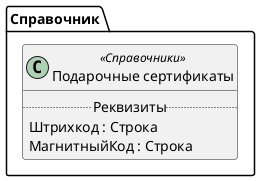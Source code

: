 ﻿@startuml ПодарочныеСертификаты
'!include templates.wsd
'..\include templates.wsd
class Справочник.ПодарочныеСертификаты as "Подарочные сертификаты" <<Справочники>>
{
..Реквизиты..
Штрихкод : Строка
МагнитныйКод : Строка
}
@enduml
